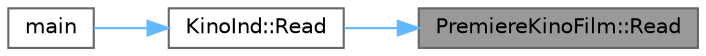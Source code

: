 digraph "PremiereKinoFilm::Read"
{
 // LATEX_PDF_SIZE
  bgcolor="transparent";
  edge [fontname=Helvetica,fontsize=10,labelfontname=Helvetica,labelfontsize=10];
  node [fontname=Helvetica,fontsize=10,shape=box,height=0.2,width=0.4];
  rankdir="RL";
  Node1 [id="Node000001",label="PremiereKinoFilm::Read",height=0.2,width=0.4,color="gray40", fillcolor="grey60", style="filled", fontcolor="black",tooltip="Читает данные о премьерном фильме из стандартного ввода."];
  Node1 -> Node2 [id="edge1_Node000001_Node000002",dir="back",color="steelblue1",style="solid",tooltip=" "];
  Node2 [id="Node000002",label="KinoInd::Read",height=0.2,width=0.4,color="grey40", fillcolor="white", style="filled",URL="$class_kino_ind.html#a5cec84a202c8c8c90a415bc83703706f",tooltip="Читает данные о двух фильмах из стандартного ввода."];
  Node2 -> Node3 [id="edge2_Node000002_Node000003",dir="back",color="steelblue1",style="solid",tooltip=" "];
  Node3 [id="Node000003",label="main",height=0.2,width=0.4,color="grey40", fillcolor="white", style="filled",URL="$_a_s_s_t___l_r3_8cpp.html#ae66f6b31b5ad750f1fe042a706a4e3d4",tooltip="Основная функция программы."];
}
